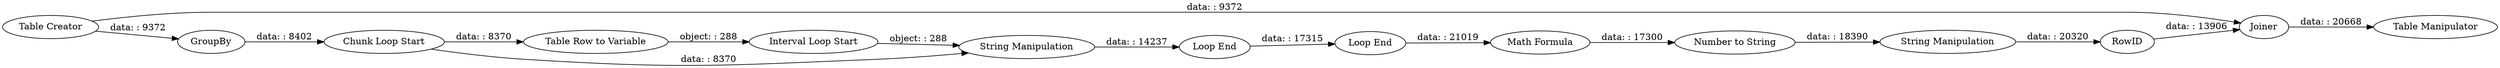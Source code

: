 digraph {
	"-4217010516708228906_1" [label="Table Creator"]
	"-4217010516708228906_12" [label="String Manipulation"]
	"-4217010516708228906_6" [label="Interval Loop Start"]
	"-4217010516708228906_8" [label="Loop End"]
	"-4217010516708228906_13" [label=Joiner]
	"-4217010516708228906_4" [label="Table Row to Variable"]
	"-4217010516708228906_15" [label="Table Manipulator"]
	"-4217010516708228906_10" [label="Math Formula"]
	"-4217010516708228906_9" [label="Loop End"]
	"-4217010516708228906_5" [label="Chunk Loop Start"]
	"-4217010516708228906_14" [label=RowID]
	"-4217010516708228906_2" [label=GroupBy]
	"-4217010516708228906_11" [label="Number to String"]
	"-4217010516708228906_7" [label="String Manipulation"]
	"-4217010516708228906_5" -> "-4217010516708228906_7" [label="data: : 8370"]
	"-4217010516708228906_5" -> "-4217010516708228906_4" [label="data: : 8370"]
	"-4217010516708228906_12" -> "-4217010516708228906_14" [label="data: : 20320"]
	"-4217010516708228906_11" -> "-4217010516708228906_12" [label="data: : 18390"]
	"-4217010516708228906_1" -> "-4217010516708228906_13" [label="data: : 9372"]
	"-4217010516708228906_6" -> "-4217010516708228906_7" [label="object: : 288"]
	"-4217010516708228906_9" -> "-4217010516708228906_10" [label="data: : 21019"]
	"-4217010516708228906_1" -> "-4217010516708228906_2" [label="data: : 9372"]
	"-4217010516708228906_13" -> "-4217010516708228906_15" [label="data: : 20668"]
	"-4217010516708228906_10" -> "-4217010516708228906_11" [label="data: : 17300"]
	"-4217010516708228906_8" -> "-4217010516708228906_9" [label="data: : 17315"]
	"-4217010516708228906_7" -> "-4217010516708228906_8" [label="data: : 14237"]
	"-4217010516708228906_2" -> "-4217010516708228906_5" [label="data: : 8402"]
	"-4217010516708228906_14" -> "-4217010516708228906_13" [label="data: : 13906"]
	"-4217010516708228906_4" -> "-4217010516708228906_6" [label="object: : 288"]
	rankdir=LR
}
